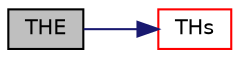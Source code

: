 digraph "THE"
{
  bgcolor="transparent";
  edge [fontname="Helvetica",fontsize="10",labelfontname="Helvetica",labelfontsize="10"];
  node [fontname="Helvetica",fontsize="10",shape=record];
  rankdir="LR";
  Node1 [label="THE",height=0.2,width=0.4,color="black", fillcolor="grey75", style="filled", fontcolor="black"];
  Node1 -> Node2 [color="midnightblue",fontsize="10",style="solid",fontname="Helvetica"];
  Node2 [label="THs",height=0.2,width=0.4,color="red",URL="$a02660.html#a185f7ef067e423cd5e46812042342387",tooltip="Temperature from sensible enthalpy given an initial T0. "];
}
